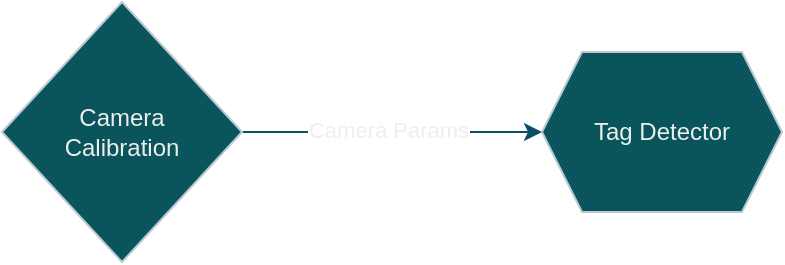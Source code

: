 <mxfile version="27.0.9">
  <diagram name="Page-1" id="WWZyP5JT3oJC5sQnk2Cy">
    <mxGraphModel dx="1215" dy="748" grid="1" gridSize="10" guides="1" tooltips="1" connect="1" arrows="1" fold="1" page="1" pageScale="1" pageWidth="1654" pageHeight="1169" background="none" math="0" shadow="0">
      <root>
        <mxCell id="0" />
        <mxCell id="1" parent="0" />
        <mxCell id="08FbSoaXQtL4-LH3evyY-1" value="Tag Detector" style="shape=hexagon;perimeter=hexagonPerimeter2;whiteSpace=wrap;html=1;fixedSize=1;labelBackgroundColor=none;fillColor=#09555B;strokeColor=#BAC8D3;fontColor=#EEEEEE;" vertex="1" parent="1">
          <mxGeometry x="390" y="335" width="120" height="80" as="geometry" />
        </mxCell>
        <mxCell id="08FbSoaXQtL4-LH3evyY-3" style="edgeStyle=orthogonalEdgeStyle;rounded=0;orthogonalLoop=1;jettySize=auto;html=1;exitX=1;exitY=0.5;exitDx=0;exitDy=0;entryX=0;entryY=0.5;entryDx=0;entryDy=0;strokeColor=#0B4D6A;" edge="1" parent="1" source="08FbSoaXQtL4-LH3evyY-2" target="08FbSoaXQtL4-LH3evyY-1">
          <mxGeometry relative="1" as="geometry" />
        </mxCell>
        <mxCell id="08FbSoaXQtL4-LH3evyY-5" value="Camera Params" style="edgeLabel;html=1;align=center;verticalAlign=middle;resizable=0;points=[];strokeColor=#BAC8D3;fontColor=#EEEEEE;fillColor=#09555B;" vertex="1" connectable="0" parent="08FbSoaXQtL4-LH3evyY-3">
          <mxGeometry x="-0.032" y="1" relative="1" as="geometry">
            <mxPoint as="offset" />
          </mxGeometry>
        </mxCell>
        <mxCell id="08FbSoaXQtL4-LH3evyY-2" value="Camera&lt;div&gt;Calibration&lt;/div&gt;" style="rhombus;whiteSpace=wrap;html=1;labelBackgroundColor=none;fillColor=#09555B;strokeColor=#BAC8D3;fontColor=#EEEEEE;" vertex="1" parent="1">
          <mxGeometry x="120" y="310" width="120" height="130" as="geometry" />
        </mxCell>
      </root>
    </mxGraphModel>
  </diagram>
</mxfile>
